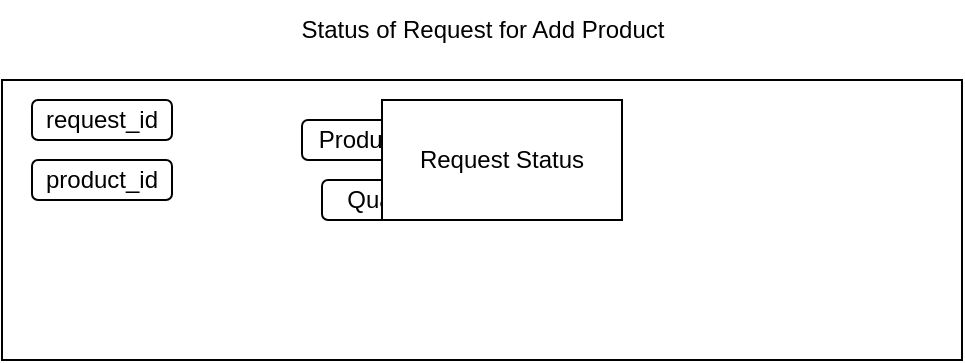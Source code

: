 <mxfile version="26.1.1">
  <diagram name="Page-1" id="CIPakMB1GzST_sqyx0el">
    <mxGraphModel dx="880" dy="466" grid="1" gridSize="10" guides="1" tooltips="1" connect="1" arrows="1" fold="1" page="1" pageScale="1" pageWidth="850" pageHeight="1100" math="0" shadow="0">
      <root>
        <mxCell id="0" />
        <mxCell id="1" parent="0" />
        <mxCell id="jYyRJb0wWEmul5kKWIG7-2" value="" style="rounded=0;whiteSpace=wrap;html=1;" vertex="1" parent="1">
          <mxGeometry x="170" y="140" width="480" height="140" as="geometry" />
        </mxCell>
        <mxCell id="jYyRJb0wWEmul5kKWIG7-3" value="Status of Request for Add Product" style="text;html=1;align=center;verticalAlign=middle;resizable=0;points=[];autosize=1;strokeColor=none;fillColor=none;" vertex="1" parent="1">
          <mxGeometry x="310" y="100" width="200" height="30" as="geometry" />
        </mxCell>
        <mxCell id="jYyRJb0wWEmul5kKWIG7-6" value="request_id" style="rounded=1;whiteSpace=wrap;html=1;" vertex="1" parent="1">
          <mxGeometry x="185" y="150" width="70" height="20" as="geometry" />
        </mxCell>
        <mxCell id="jYyRJb0wWEmul5kKWIG7-7" value="Quantity" style="rounded=1;whiteSpace=wrap;html=1;" vertex="1" parent="1">
          <mxGeometry x="330" y="190" width="70" height="20" as="geometry" />
        </mxCell>
        <mxCell id="jYyRJb0wWEmul5kKWIG7-9" value="ProductName" style="rounded=1;whiteSpace=wrap;html=1;" vertex="1" parent="1">
          <mxGeometry x="320" y="160" width="90" height="20" as="geometry" />
        </mxCell>
        <mxCell id="jYyRJb0wWEmul5kKWIG7-4" value="product_id" style="rounded=1;whiteSpace=wrap;html=1;" vertex="1" parent="1">
          <mxGeometry x="185" y="180" width="70" height="20" as="geometry" />
        </mxCell>
        <mxCell id="jYyRJb0wWEmul5kKWIG7-13" value="Request Status" style="rounded=0;whiteSpace=wrap;html=1;" vertex="1" parent="1">
          <mxGeometry x="360" y="150" width="120" height="60" as="geometry" />
        </mxCell>
      </root>
    </mxGraphModel>
  </diagram>
</mxfile>
